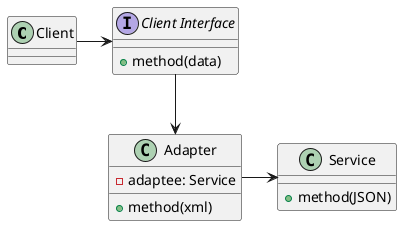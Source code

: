 @startuml
'https://plantuml.com/class-diagram
skinparam linetype ortho

class Client
interface ClientInterface as "Client Interface"{
+method(data)
}
class Adapter{
- adaptee: Service
+method(xml)
}
class Service{
+method(JSON)
}

Client -right-> ClientInterface
ClientInterface -down-> Adapter
Adapter -right-> Service

@enduml